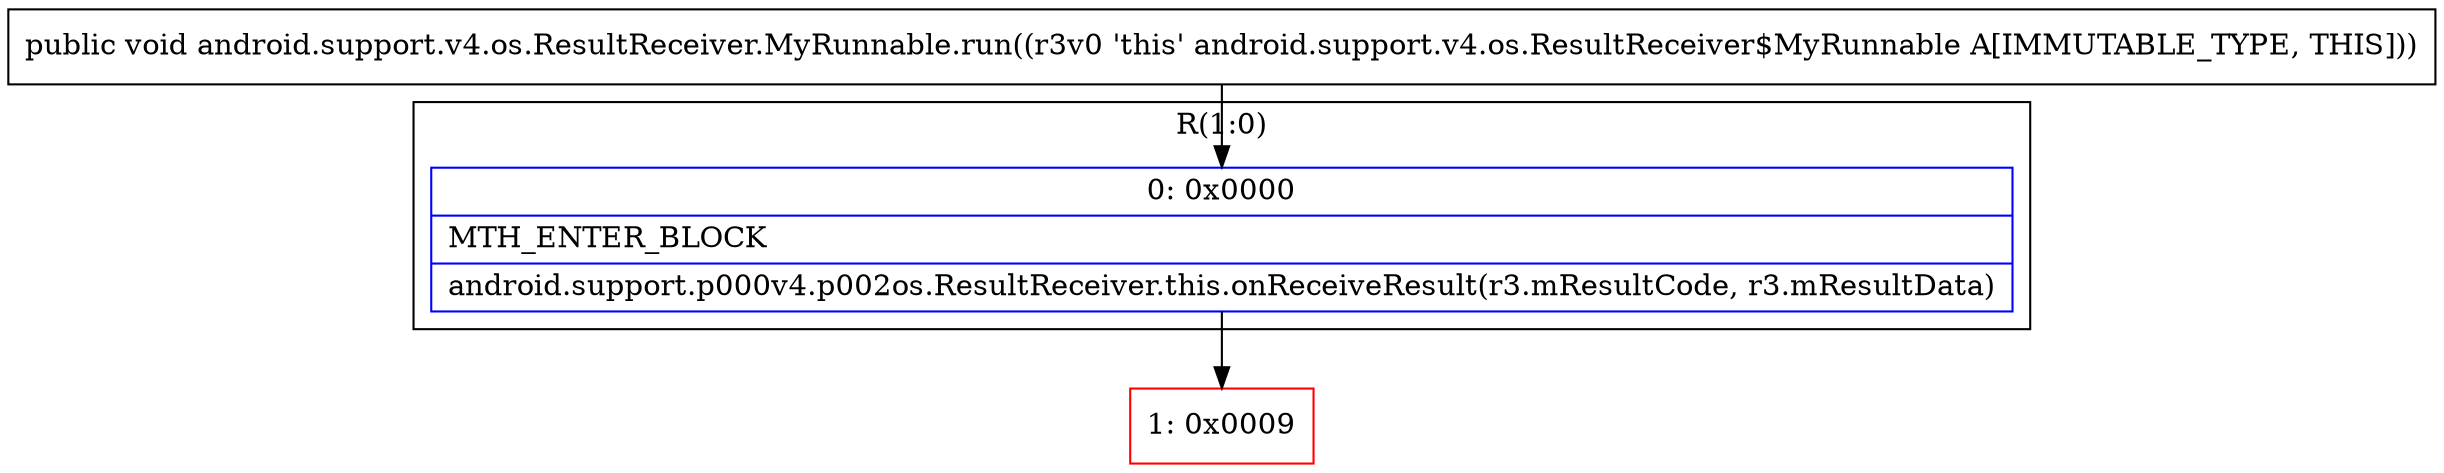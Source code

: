 digraph "CFG forandroid.support.v4.os.ResultReceiver.MyRunnable.run()V" {
subgraph cluster_Region_643585773 {
label = "R(1:0)";
node [shape=record,color=blue];
Node_0 [shape=record,label="{0\:\ 0x0000|MTH_ENTER_BLOCK\l|android.support.p000v4.p002os.ResultReceiver.this.onReceiveResult(r3.mResultCode, r3.mResultData)\l}"];
}
Node_1 [shape=record,color=red,label="{1\:\ 0x0009}"];
MethodNode[shape=record,label="{public void android.support.v4.os.ResultReceiver.MyRunnable.run((r3v0 'this' android.support.v4.os.ResultReceiver$MyRunnable A[IMMUTABLE_TYPE, THIS])) }"];
MethodNode -> Node_0;
Node_0 -> Node_1;
}

